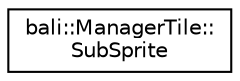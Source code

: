 digraph "Graphical Class Hierarchy"
{
  edge [fontname="Helvetica",fontsize="10",labelfontname="Helvetica",labelfontsize="10"];
  node [fontname="Helvetica",fontsize="10",shape=record];
  rankdir="LR";
  Node1 [label="bali::ManagerTile::\lSubSprite",height=0.2,width=0.4,color="black", fillcolor="white", style="filled",URL="$structbali_1_1_manager_tile_1_1_sub_sprite.html"];
}
